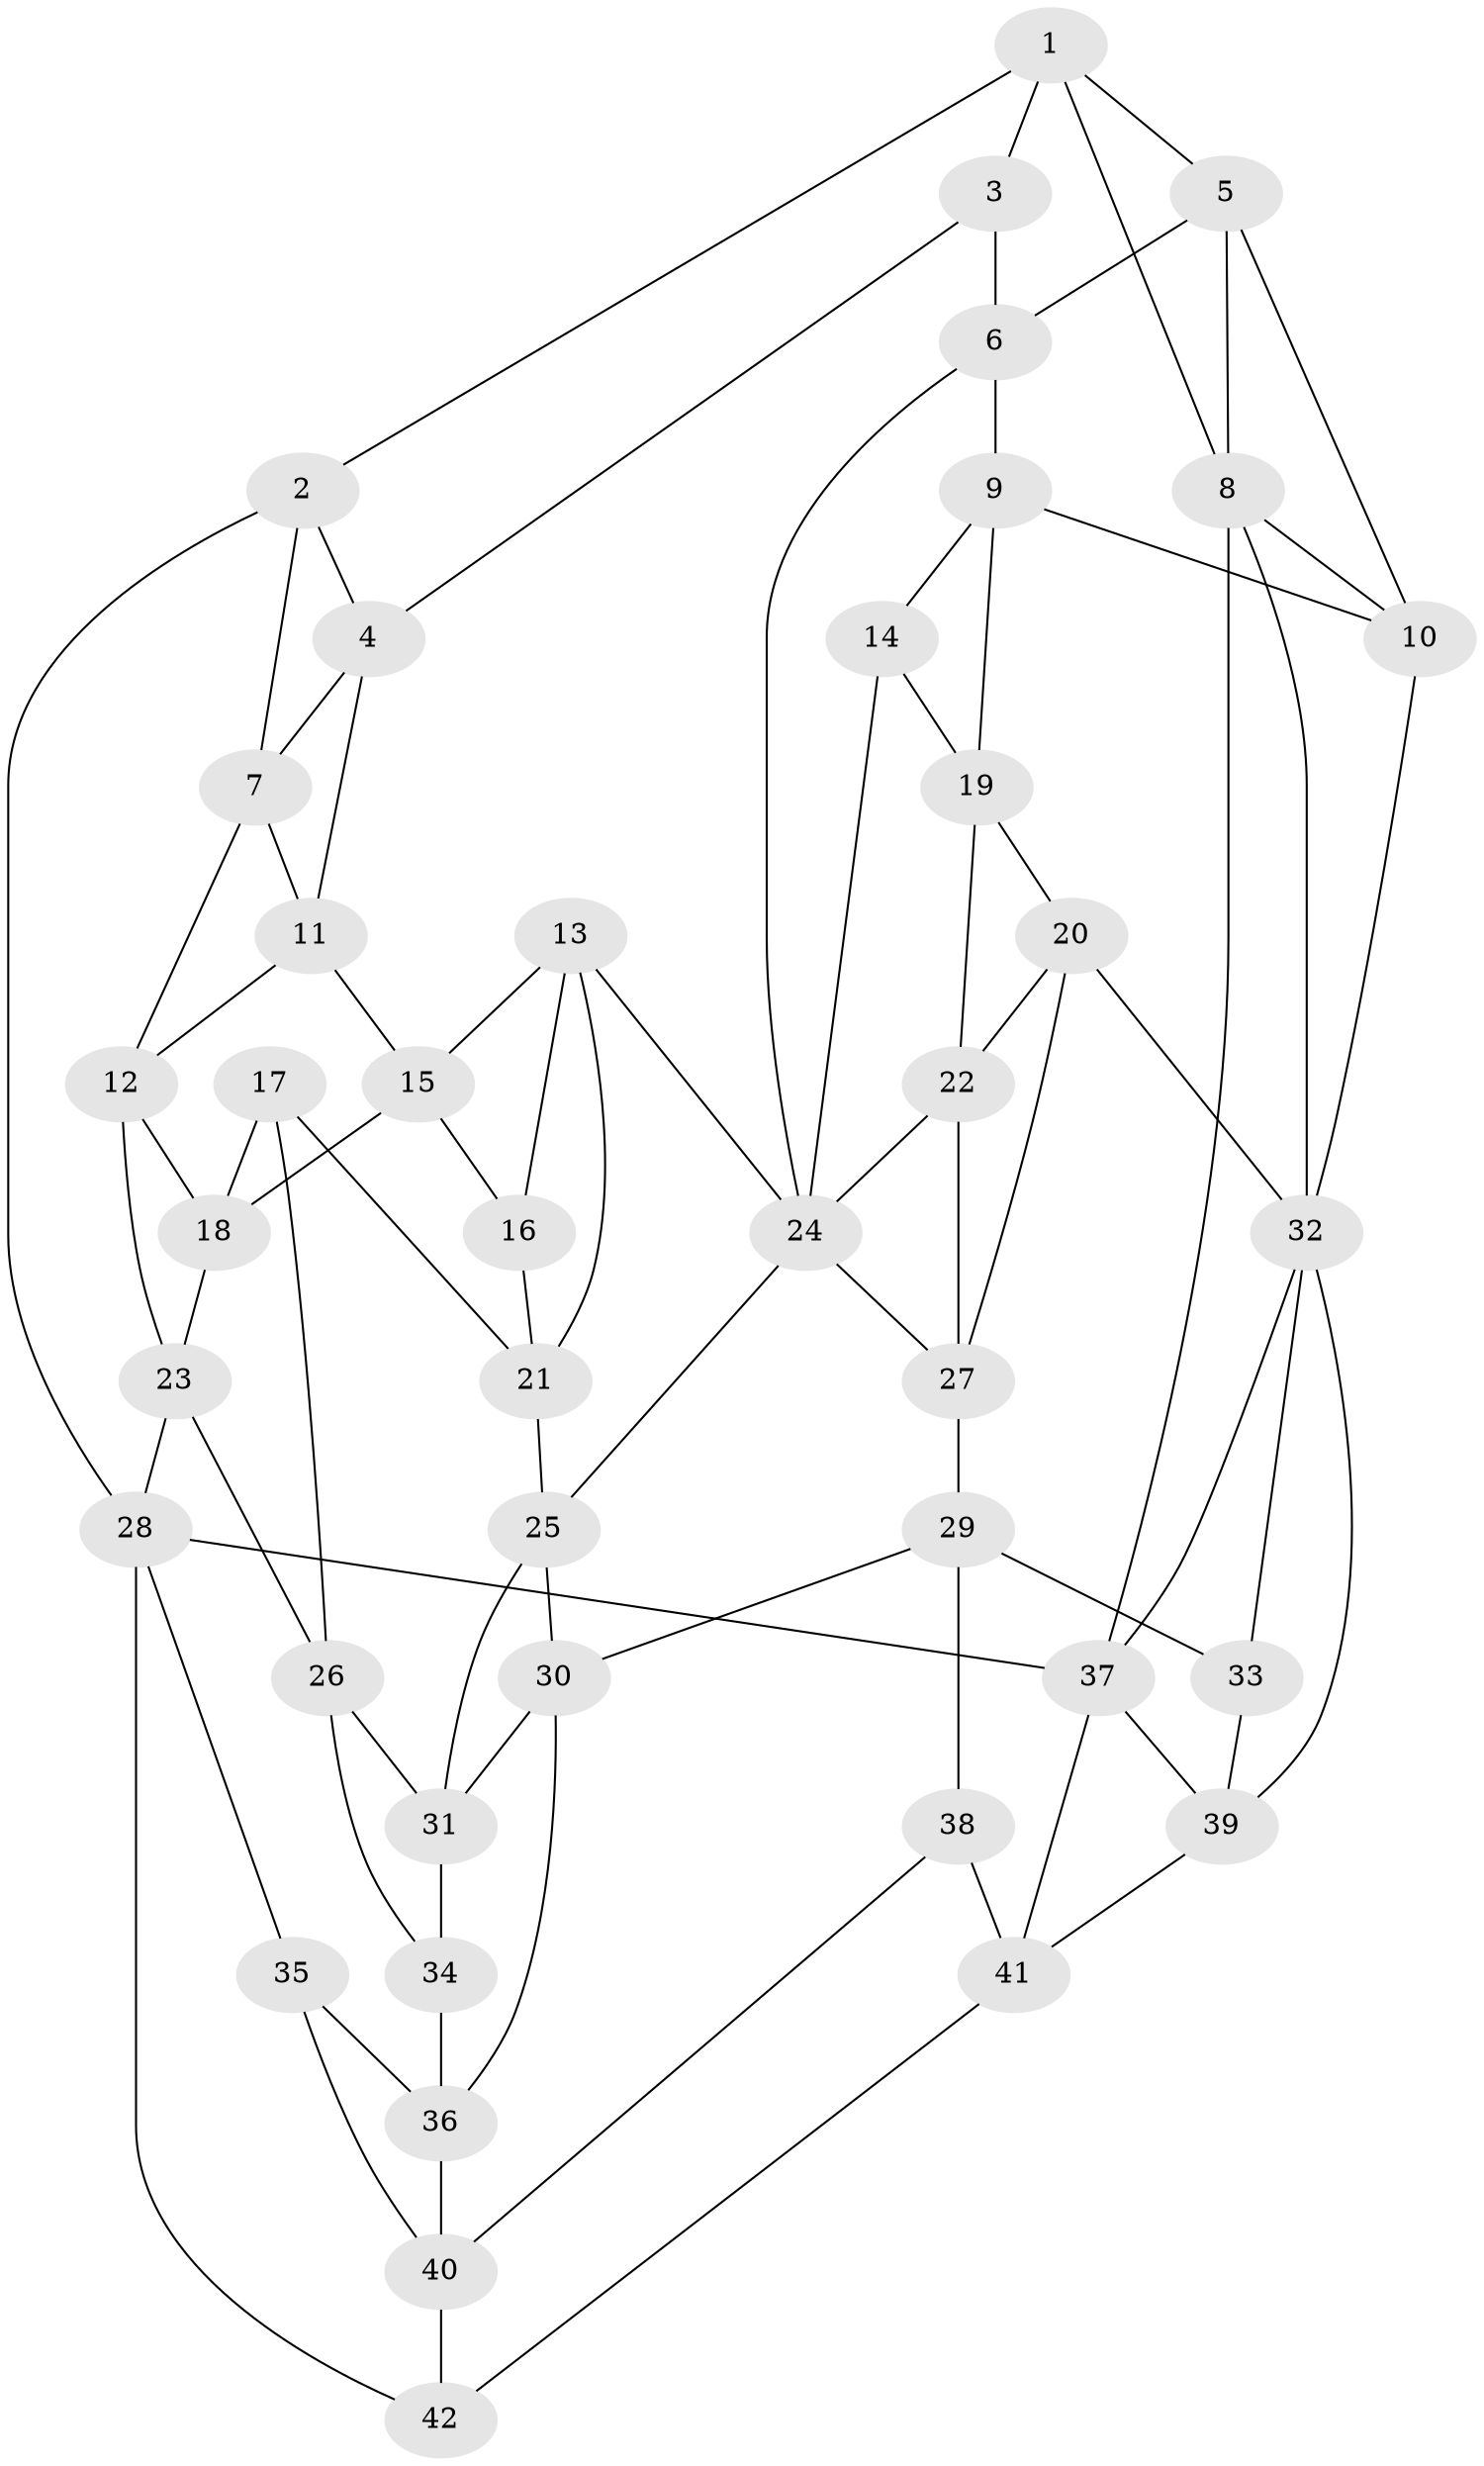 // original degree distribution, {3: 0.024096385542168676, 4: 0.21686746987951808, 5: 0.5783132530120482, 6: 0.18072289156626506}
// Generated by graph-tools (version 1.1) at 2025/50/03/09/25 03:50:59]
// undirected, 42 vertices, 83 edges
graph export_dot {
graph [start="1"]
  node [color=gray90,style=filled];
  1;
  2;
  3;
  4;
  5;
  6;
  7;
  8;
  9;
  10;
  11;
  12;
  13;
  14;
  15;
  16;
  17;
  18;
  19;
  20;
  21;
  22;
  23;
  24;
  25;
  26;
  27;
  28;
  29;
  30;
  31;
  32;
  33;
  34;
  35;
  36;
  37;
  38;
  39;
  40;
  41;
  42;
  1 -- 2 [weight=1.0];
  1 -- 3 [weight=1.0];
  1 -- 5 [weight=1.0];
  1 -- 8 [weight=1.0];
  2 -- 4 [weight=1.0];
  2 -- 7 [weight=1.0];
  2 -- 28 [weight=1.0];
  3 -- 4 [weight=1.0];
  3 -- 6 [weight=1.0];
  4 -- 7 [weight=1.0];
  4 -- 11 [weight=1.0];
  5 -- 6 [weight=1.0];
  5 -- 8 [weight=1.0];
  5 -- 10 [weight=1.0];
  6 -- 9 [weight=1.0];
  6 -- 24 [weight=1.0];
  7 -- 11 [weight=1.0];
  7 -- 12 [weight=1.0];
  8 -- 10 [weight=1.0];
  8 -- 32 [weight=1.0];
  8 -- 37 [weight=1.0];
  9 -- 10 [weight=1.0];
  9 -- 14 [weight=1.0];
  9 -- 19 [weight=1.0];
  10 -- 32 [weight=1.0];
  11 -- 12 [weight=1.0];
  11 -- 15 [weight=1.0];
  12 -- 18 [weight=1.0];
  12 -- 23 [weight=1.0];
  13 -- 15 [weight=1.0];
  13 -- 16 [weight=1.0];
  13 -- 21 [weight=1.0];
  13 -- 24 [weight=1.0];
  14 -- 19 [weight=1.0];
  14 -- 24 [weight=1.0];
  15 -- 16 [weight=1.0];
  15 -- 18 [weight=1.0];
  16 -- 21 [weight=1.0];
  17 -- 18 [weight=1.0];
  17 -- 21 [weight=1.0];
  17 -- 26 [weight=1.0];
  18 -- 23 [weight=1.0];
  19 -- 20 [weight=1.0];
  19 -- 22 [weight=1.0];
  20 -- 22 [weight=1.0];
  20 -- 27 [weight=1.0];
  20 -- 32 [weight=1.0];
  21 -- 25 [weight=1.0];
  22 -- 24 [weight=1.0];
  22 -- 27 [weight=1.0];
  23 -- 26 [weight=1.0];
  23 -- 28 [weight=1.0];
  24 -- 25 [weight=1.0];
  24 -- 27 [weight=1.0];
  25 -- 30 [weight=1.0];
  25 -- 31 [weight=1.0];
  26 -- 31 [weight=1.0];
  26 -- 34 [weight=1.0];
  27 -- 29 [weight=1.0];
  28 -- 35 [weight=1.0];
  28 -- 37 [weight=1.0];
  28 -- 42 [weight=1.0];
  29 -- 30 [weight=1.0];
  29 -- 33 [weight=1.0];
  29 -- 38 [weight=1.0];
  30 -- 31 [weight=1.0];
  30 -- 36 [weight=1.0];
  31 -- 34 [weight=1.0];
  32 -- 33 [weight=1.0];
  32 -- 37 [weight=1.0];
  32 -- 39 [weight=1.0];
  33 -- 39 [weight=1.0];
  34 -- 36 [weight=1.0];
  35 -- 36 [weight=1.0];
  35 -- 40 [weight=1.0];
  36 -- 40 [weight=1.0];
  37 -- 39 [weight=1.0];
  37 -- 41 [weight=1.0];
  38 -- 40 [weight=1.0];
  38 -- 41 [weight=1.0];
  39 -- 41 [weight=1.0];
  40 -- 42 [weight=1.0];
  41 -- 42 [weight=1.0];
}
